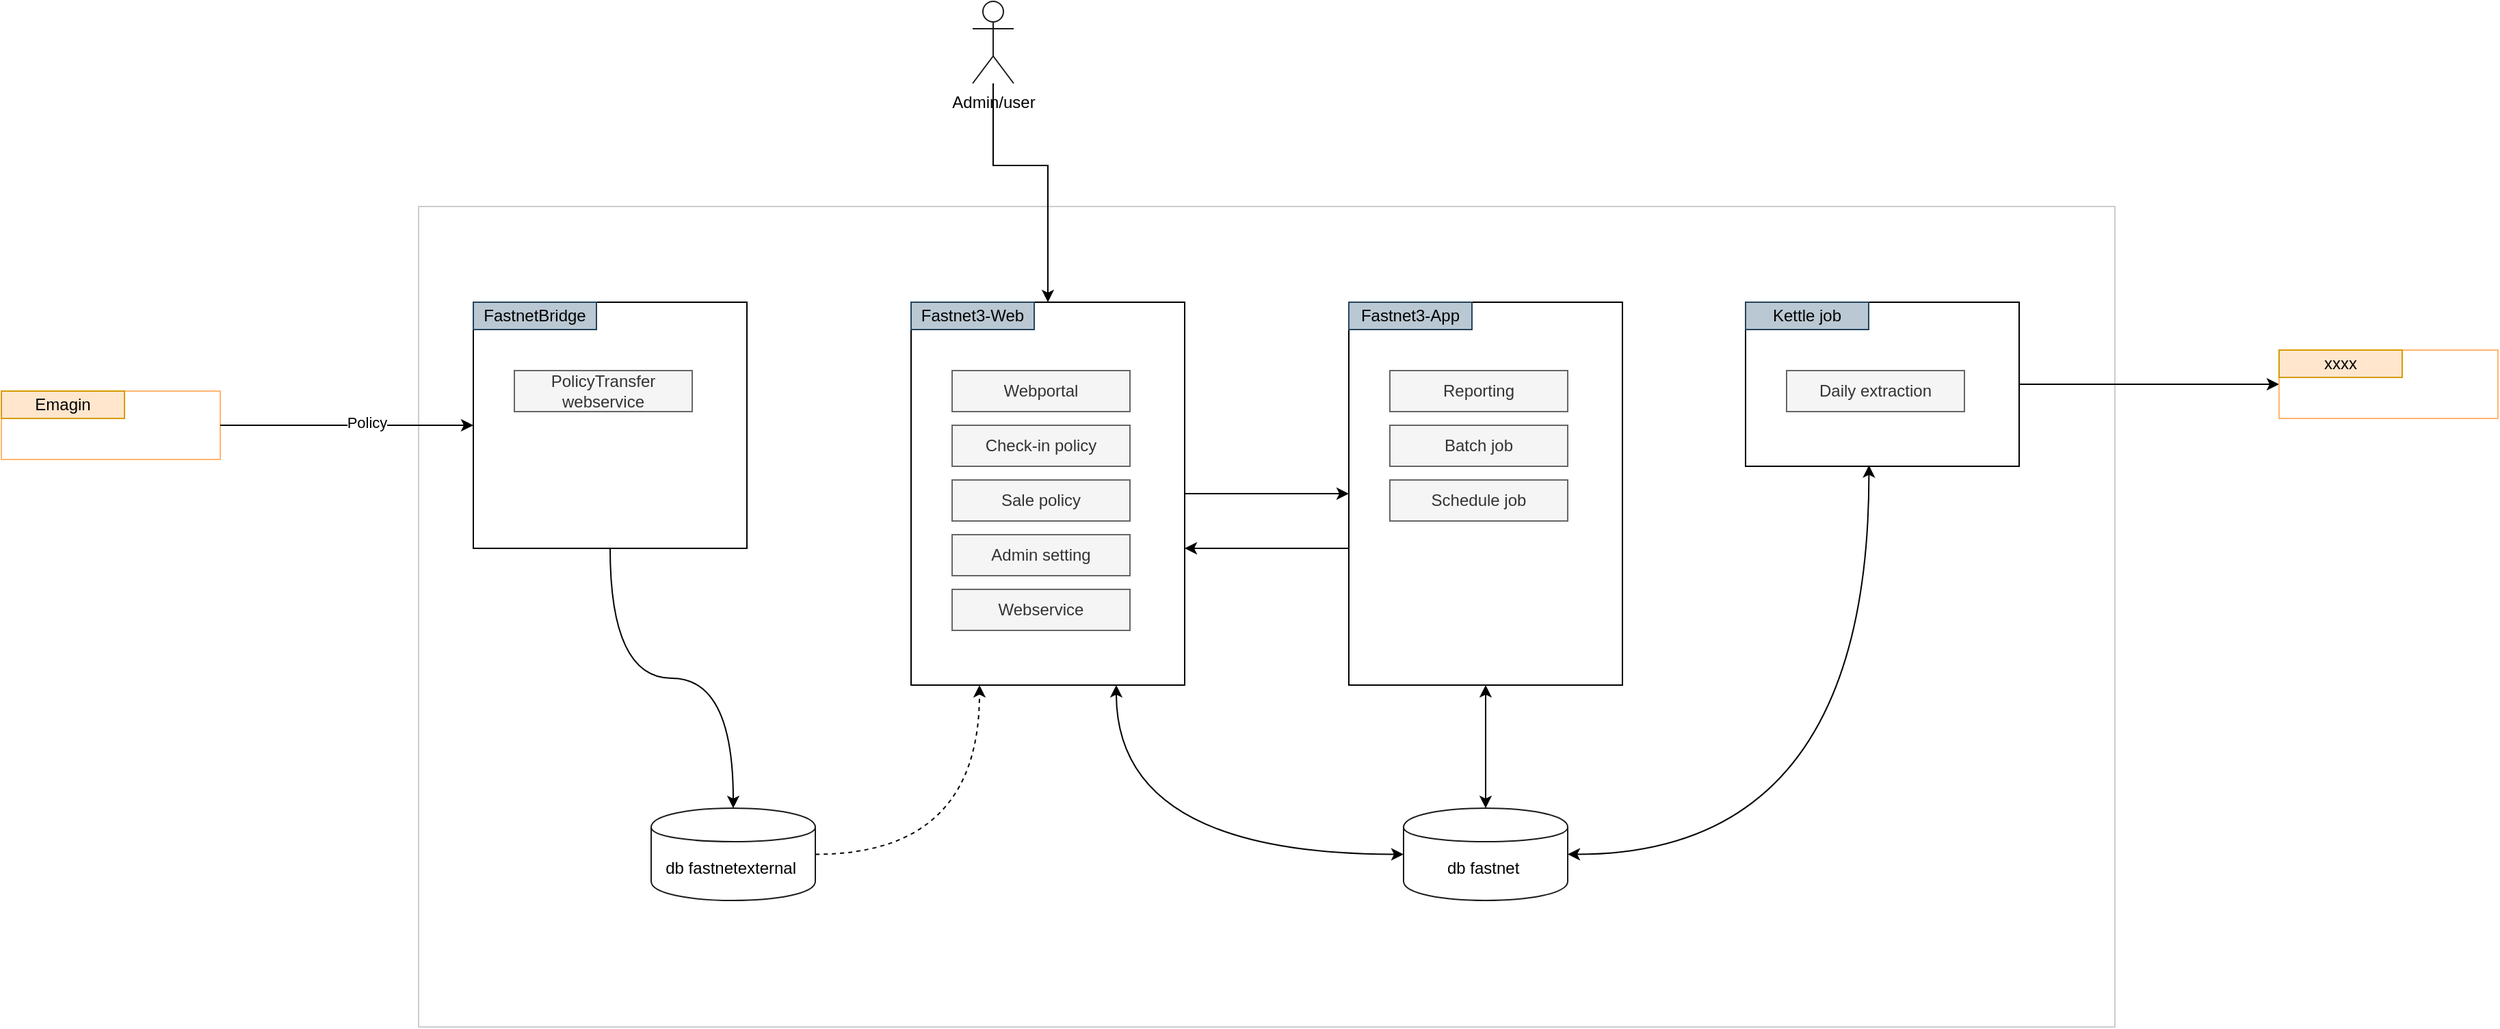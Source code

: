 <mxfile version="13.4.3" type="github">
  <diagram id="_Qi5-8vMkDARBLpsw7g2" name="Page-1">
    <mxGraphModel dx="2514" dy="896" grid="1" gridSize="10" guides="1" tooltips="1" connect="1" arrows="1" fold="1" page="1" pageScale="1" pageWidth="850" pageHeight="1100" math="0" shadow="0">
      <root>
        <mxCell id="0" />
        <mxCell id="1" parent="0" />
        <mxCell id="fq4dfgVjbXa0ldg3vMH8-20" value="" style="rounded=0;whiteSpace=wrap;html=1;strokeColor=#FFB570;" vertex="1" parent="1">
          <mxGeometry x="-285" y="345" width="160" height="50" as="geometry" />
        </mxCell>
        <mxCell id="fq4dfgVjbXa0ldg3vMH8-18" value="" style="rounded=0;whiteSpace=wrap;html=1;strokeColor=#CCCCCC;" vertex="1" parent="1">
          <mxGeometry x="20" y="210" width="1240" height="600" as="geometry" />
        </mxCell>
        <mxCell id="fq4dfgVjbXa0ldg3vMH8-45" style="edgeStyle=orthogonalEdgeStyle;rounded=0;orthogonalLoop=1;jettySize=auto;html=1;entryX=0.5;entryY=0;entryDx=0;entryDy=0;curved=1;" edge="1" parent="1" source="fq4dfgVjbXa0ldg3vMH8-1" target="fq4dfgVjbXa0ldg3vMH8-34">
          <mxGeometry relative="1" as="geometry" />
        </mxCell>
        <mxCell id="fq4dfgVjbXa0ldg3vMH8-1" value="" style="rounded=0;whiteSpace=wrap;html=1;" vertex="1" parent="1">
          <mxGeometry x="60" y="280" width="200" height="180" as="geometry" />
        </mxCell>
        <mxCell id="fq4dfgVjbXa0ldg3vMH8-2" value="FastnetBridge" style="rounded=0;whiteSpace=wrap;html=1;fillColor=#bac8d3;strokeColor=#23445d;" vertex="1" parent="1">
          <mxGeometry x="60" y="280" width="90" height="20" as="geometry" />
        </mxCell>
        <mxCell id="fq4dfgVjbXa0ldg3vMH8-3" value="PolicyTransfer webservice" style="rounded=0;whiteSpace=wrap;html=1;fillColor=#f5f5f5;strokeColor=#666666;fontColor=#333333;" vertex="1" parent="1">
          <mxGeometry x="90" y="330" width="130" height="30" as="geometry" />
        </mxCell>
        <mxCell id="fq4dfgVjbXa0ldg3vMH8-29" style="edgeStyle=orthogonalEdgeStyle;rounded=0;orthogonalLoop=1;jettySize=auto;html=1;entryX=0;entryY=0.5;entryDx=0;entryDy=0;" edge="1" parent="1" source="fq4dfgVjbXa0ldg3vMH8-4" target="fq4dfgVjbXa0ldg3vMH8-10">
          <mxGeometry relative="1" as="geometry" />
        </mxCell>
        <mxCell id="fq4dfgVjbXa0ldg3vMH8-4" value="" style="rounded=0;whiteSpace=wrap;html=1;" vertex="1" parent="1">
          <mxGeometry x="380" y="280" width="200" height="280" as="geometry" />
        </mxCell>
        <mxCell id="fq4dfgVjbXa0ldg3vMH8-5" value="Fastnet3-Web" style="rounded=0;whiteSpace=wrap;html=1;fillColor=#bac8d3;strokeColor=#23445d;" vertex="1" parent="1">
          <mxGeometry x="380" y="280" width="90" height="20" as="geometry" />
        </mxCell>
        <mxCell id="fq4dfgVjbXa0ldg3vMH8-6" value="Webportal" style="rounded=0;whiteSpace=wrap;html=1;fillColor=#f5f5f5;strokeColor=#666666;fontColor=#333333;" vertex="1" parent="1">
          <mxGeometry x="410" y="330" width="130" height="30" as="geometry" />
        </mxCell>
        <mxCell id="fq4dfgVjbXa0ldg3vMH8-7" value="Check-in policy" style="rounded=0;whiteSpace=wrap;html=1;fillColor=#f5f5f5;strokeColor=#666666;fontColor=#333333;" vertex="1" parent="1">
          <mxGeometry x="410" y="370" width="130" height="30" as="geometry" />
        </mxCell>
        <mxCell id="fq4dfgVjbXa0ldg3vMH8-8" value="Sale policy" style="rounded=0;whiteSpace=wrap;html=1;fillColor=#f5f5f5;strokeColor=#666666;fontColor=#333333;" vertex="1" parent="1">
          <mxGeometry x="410" y="410" width="130" height="30" as="geometry" />
        </mxCell>
        <mxCell id="fq4dfgVjbXa0ldg3vMH8-9" value="Admin setting" style="rounded=0;whiteSpace=wrap;html=1;fillColor=#f5f5f5;strokeColor=#666666;fontColor=#333333;" vertex="1" parent="1">
          <mxGeometry x="410" y="450" width="130" height="30" as="geometry" />
        </mxCell>
        <mxCell id="fq4dfgVjbXa0ldg3vMH8-30" style="edgeStyle=orthogonalEdgeStyle;rounded=0;orthogonalLoop=1;jettySize=auto;html=1;" edge="1" parent="1" source="fq4dfgVjbXa0ldg3vMH8-10" target="fq4dfgVjbXa0ldg3vMH8-4">
          <mxGeometry relative="1" as="geometry">
            <Array as="points">
              <mxPoint x="640" y="460" />
              <mxPoint x="640" y="460" />
            </Array>
          </mxGeometry>
        </mxCell>
        <mxCell id="fq4dfgVjbXa0ldg3vMH8-10" value="" style="rounded=0;whiteSpace=wrap;html=1;" vertex="1" parent="1">
          <mxGeometry x="700" y="280" width="200" height="280" as="geometry" />
        </mxCell>
        <mxCell id="fq4dfgVjbXa0ldg3vMH8-11" value="Fastnet3-App" style="rounded=0;whiteSpace=wrap;html=1;fillColor=#bac8d3;strokeColor=#23445d;" vertex="1" parent="1">
          <mxGeometry x="700" y="280" width="90" height="20" as="geometry" />
        </mxCell>
        <mxCell id="fq4dfgVjbXa0ldg3vMH8-12" value="Reporting" style="rounded=0;whiteSpace=wrap;html=1;fillColor=#f5f5f5;strokeColor=#666666;fontColor=#333333;" vertex="1" parent="1">
          <mxGeometry x="730" y="330" width="130" height="30" as="geometry" />
        </mxCell>
        <mxCell id="fq4dfgVjbXa0ldg3vMH8-13" value="Batch job" style="rounded=0;whiteSpace=wrap;html=1;fillColor=#f5f5f5;strokeColor=#666666;fontColor=#333333;" vertex="1" parent="1">
          <mxGeometry x="730" y="370" width="130" height="30" as="geometry" />
        </mxCell>
        <mxCell id="fq4dfgVjbXa0ldg3vMH8-14" value="Schedule job" style="rounded=0;whiteSpace=wrap;html=1;fillColor=#f5f5f5;strokeColor=#666666;fontColor=#333333;" vertex="1" parent="1">
          <mxGeometry x="730" y="410" width="130" height="30" as="geometry" />
        </mxCell>
        <mxCell id="fq4dfgVjbXa0ldg3vMH8-16" value="Webservice" style="rounded=0;whiteSpace=wrap;html=1;fillColor=#f5f5f5;strokeColor=#666666;fontColor=#333333;" vertex="1" parent="1">
          <mxGeometry x="410" y="490" width="130" height="30" as="geometry" />
        </mxCell>
        <mxCell id="fq4dfgVjbXa0ldg3vMH8-23" style="edgeStyle=orthogonalEdgeStyle;rounded=0;orthogonalLoop=1;jettySize=auto;html=1;" edge="1" parent="1" source="fq4dfgVjbXa0ldg3vMH8-20" target="fq4dfgVjbXa0ldg3vMH8-1">
          <mxGeometry relative="1" as="geometry" />
        </mxCell>
        <mxCell id="fq4dfgVjbXa0ldg3vMH8-24" value="Policy" style="edgeLabel;html=1;align=center;verticalAlign=middle;resizable=0;points=[];" vertex="1" connectable="0" parent="fq4dfgVjbXa0ldg3vMH8-23">
          <mxGeometry x="0.144" y="2" relative="1" as="geometry">
            <mxPoint x="1" as="offset" />
          </mxGeometry>
        </mxCell>
        <mxCell id="fq4dfgVjbXa0ldg3vMH8-25" value="" style="group" vertex="1" connectable="0" parent="1">
          <mxGeometry x="-285" y="345" width="160" height="50" as="geometry" />
        </mxCell>
        <mxCell id="fq4dfgVjbXa0ldg3vMH8-21" value="Emagin" style="rounded=0;whiteSpace=wrap;html=1;fillColor=#ffe6cc;strokeColor=#d79b00;" vertex="1" parent="fq4dfgVjbXa0ldg3vMH8-25">
          <mxGeometry width="90" height="20" as="geometry" />
        </mxCell>
        <mxCell id="fq4dfgVjbXa0ldg3vMH8-27" value="" style="edgeStyle=orthogonalEdgeStyle;rounded=0;orthogonalLoop=1;jettySize=auto;html=1;entryX=0.5;entryY=0;entryDx=0;entryDy=0;" edge="1" parent="1" source="fq4dfgVjbXa0ldg3vMH8-26" target="fq4dfgVjbXa0ldg3vMH8-4">
          <mxGeometry relative="1" as="geometry">
            <Array as="points">
              <mxPoint x="440" y="180" />
              <mxPoint x="480" y="180" />
            </Array>
          </mxGeometry>
        </mxCell>
        <mxCell id="fq4dfgVjbXa0ldg3vMH8-26" value="Admin/user" style="shape=umlActor;verticalLabelPosition=bottom;verticalAlign=top;html=1;outlineConnect=0;strokeColor=#1A1A1A;" vertex="1" parent="1">
          <mxGeometry x="425" y="60" width="30" height="60" as="geometry" />
        </mxCell>
        <mxCell id="fq4dfgVjbXa0ldg3vMH8-56" style="edgeStyle=orthogonalEdgeStyle;curved=1;rounded=0;orthogonalLoop=1;jettySize=auto;html=1;entryX=0;entryY=0.5;entryDx=0;entryDy=0;startArrow=none;startFill=0;endArrow=classic;endFill=1;" edge="1" parent="1" source="fq4dfgVjbXa0ldg3vMH8-31" target="fq4dfgVjbXa0ldg3vMH8-53">
          <mxGeometry relative="1" as="geometry" />
        </mxCell>
        <mxCell id="fq4dfgVjbXa0ldg3vMH8-31" value="" style="rounded=0;whiteSpace=wrap;html=1;" vertex="1" parent="1">
          <mxGeometry x="990" y="280" width="200" height="120" as="geometry" />
        </mxCell>
        <mxCell id="fq4dfgVjbXa0ldg3vMH8-32" value="Kettle job" style="rounded=0;whiteSpace=wrap;html=1;fillColor=#bac8d3;strokeColor=#23445d;" vertex="1" parent="1">
          <mxGeometry x="990" y="280" width="90" height="20" as="geometry" />
        </mxCell>
        <mxCell id="fq4dfgVjbXa0ldg3vMH8-33" value="Daily extraction" style="rounded=0;whiteSpace=wrap;html=1;fillColor=#f5f5f5;strokeColor=#666666;fontColor=#333333;" vertex="1" parent="1">
          <mxGeometry x="1020" y="330" width="130" height="30" as="geometry" />
        </mxCell>
        <mxCell id="fq4dfgVjbXa0ldg3vMH8-47" style="edgeStyle=orthogonalEdgeStyle;curved=1;rounded=0;orthogonalLoop=1;jettySize=auto;html=1;entryX=0.25;entryY=1;entryDx=0;entryDy=0;dashed=1;" edge="1" parent="1" source="fq4dfgVjbXa0ldg3vMH8-34" target="fq4dfgVjbXa0ldg3vMH8-4">
          <mxGeometry relative="1" as="geometry" />
        </mxCell>
        <mxCell id="fq4dfgVjbXa0ldg3vMH8-34" value="db fastnetexternal&amp;nbsp;" style="shape=cylinder;whiteSpace=wrap;html=1;boundedLbl=1;backgroundOutline=1;strokeColor=#1A1A1A;" vertex="1" parent="1">
          <mxGeometry x="190" y="650" width="120" height="67.5" as="geometry" />
        </mxCell>
        <mxCell id="fq4dfgVjbXa0ldg3vMH8-49" style="edgeStyle=orthogonalEdgeStyle;curved=1;rounded=0;orthogonalLoop=1;jettySize=auto;html=1;entryX=0.75;entryY=1;entryDx=0;entryDy=0;endArrow=classic;endFill=1;startArrow=classic;startFill=1;" edge="1" parent="1" source="fq4dfgVjbXa0ldg3vMH8-48" target="fq4dfgVjbXa0ldg3vMH8-4">
          <mxGeometry relative="1" as="geometry" />
        </mxCell>
        <mxCell id="fq4dfgVjbXa0ldg3vMH8-51" style="edgeStyle=orthogonalEdgeStyle;curved=1;rounded=0;orthogonalLoop=1;jettySize=auto;html=1;startArrow=classic;startFill=1;endArrow=classic;endFill=1;" edge="1" parent="1" source="fq4dfgVjbXa0ldg3vMH8-48" target="fq4dfgVjbXa0ldg3vMH8-10">
          <mxGeometry relative="1" as="geometry" />
        </mxCell>
        <mxCell id="fq4dfgVjbXa0ldg3vMH8-52" style="edgeStyle=orthogonalEdgeStyle;curved=1;rounded=0;orthogonalLoop=1;jettySize=auto;html=1;entryX=0.451;entryY=0.994;entryDx=0;entryDy=0;entryPerimeter=0;startArrow=classic;startFill=1;endArrow=classic;endFill=1;" edge="1" parent="1" source="fq4dfgVjbXa0ldg3vMH8-48" target="fq4dfgVjbXa0ldg3vMH8-31">
          <mxGeometry relative="1" as="geometry" />
        </mxCell>
        <mxCell id="fq4dfgVjbXa0ldg3vMH8-48" value="db fastnet&amp;nbsp;" style="shape=cylinder;whiteSpace=wrap;html=1;boundedLbl=1;backgroundOutline=1;strokeColor=#1A1A1A;" vertex="1" parent="1">
          <mxGeometry x="740" y="650" width="120" height="67.5" as="geometry" />
        </mxCell>
        <mxCell id="fq4dfgVjbXa0ldg3vMH8-53" value="" style="rounded=0;whiteSpace=wrap;html=1;strokeColor=#FFB570;" vertex="1" parent="1">
          <mxGeometry x="1380" y="315" width="160" height="50" as="geometry" />
        </mxCell>
        <mxCell id="fq4dfgVjbXa0ldg3vMH8-54" value="" style="group" vertex="1" connectable="0" parent="1">
          <mxGeometry x="1380" y="280" width="160" height="50" as="geometry" />
        </mxCell>
        <mxCell id="fq4dfgVjbXa0ldg3vMH8-55" value="xxxx" style="rounded=0;whiteSpace=wrap;html=1;fillColor=#ffe6cc;strokeColor=#d79b00;" vertex="1" parent="fq4dfgVjbXa0ldg3vMH8-54">
          <mxGeometry y="35" width="90" height="20" as="geometry" />
        </mxCell>
      </root>
    </mxGraphModel>
  </diagram>
</mxfile>
